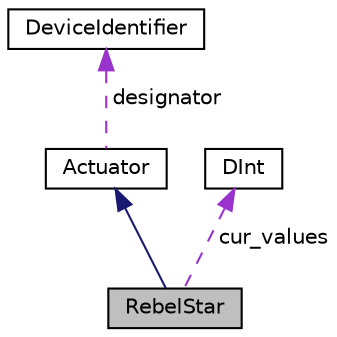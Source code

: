 digraph "RebelStar"
{
 // INTERACTIVE_SVG=YES
 // LATEX_PDF_SIZE
  edge [fontname="Helvetica",fontsize="10",labelfontname="Helvetica",labelfontsize="10"];
  node [fontname="Helvetica",fontsize="10",shape=record];
  Node2 [label="RebelStar",height=0.2,width=0.4,color="black", fillcolor="grey75", style="filled", fontcolor="black",tooltip=" "];
  Node3 -> Node2 [dir="back",color="midnightblue",fontsize="10",style="solid",fontname="Helvetica"];
  Node3 [label="Actuator",height=0.2,width=0.4,color="black", fillcolor="white", style="filled",URL="$class_actuator.html",tooltip=" "];
  Node4 -> Node3 [dir="back",color="darkorchid3",fontsize="10",style="dashed",label=" designator" ,fontname="Helvetica"];
  Node4 [label="DeviceIdentifier",height=0.2,width=0.4,color="black", fillcolor="white", style="filled",URL="$class_device_identifier.html",tooltip=" "];
  Node5 -> Node2 [dir="back",color="darkorchid3",fontsize="10",style="dashed",label=" cur_values" ,fontname="Helvetica"];
  Node5 [label="DInt",height=0.2,width=0.4,color="black", fillcolor="white", style="filled",URL="$class_d_int.html",tooltip="Dynamic Integer to control actuation levels. The different variables are required in tandem to fade a..."];
}

